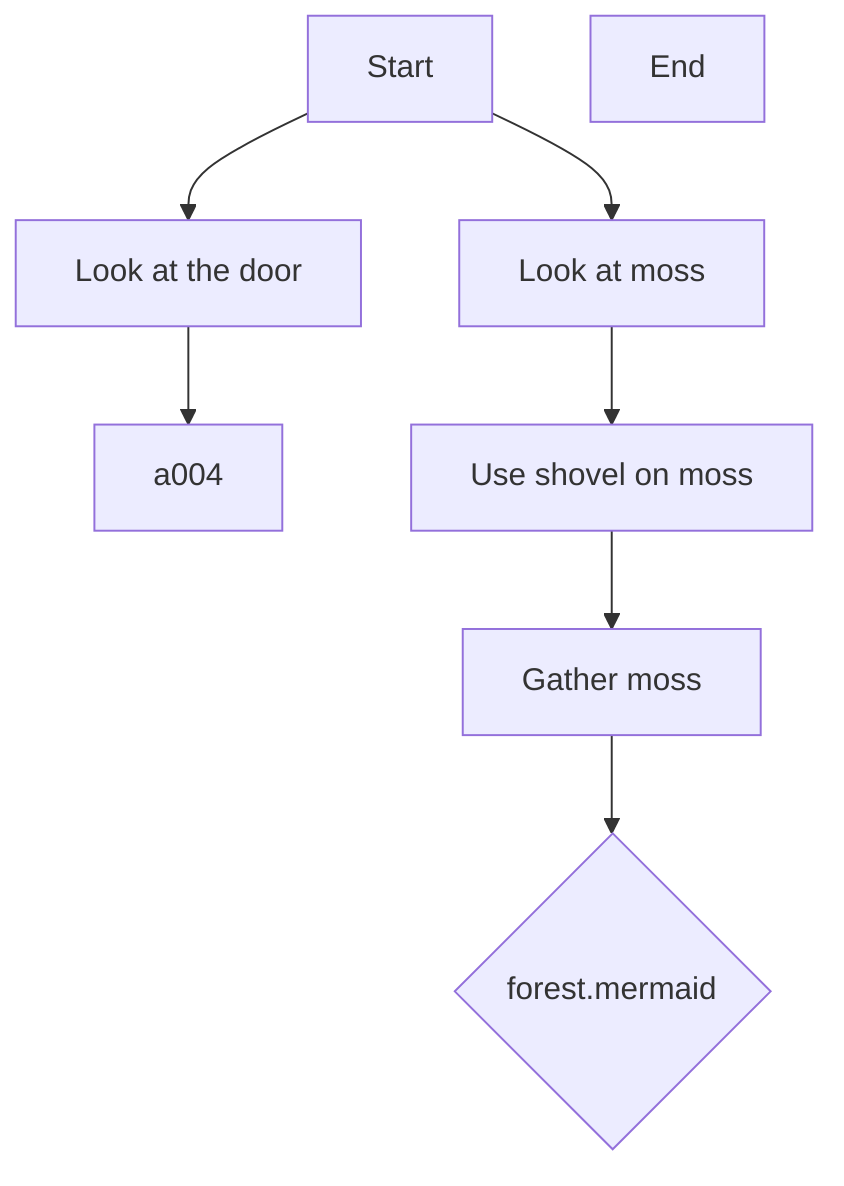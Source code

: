 graph TD
    Start --> a002
    Start --> a003

    a003[Look at the door] --> a004

    a002[Look at moss] --> a005
    a005[Use shovel on moss] --> a001
    a001[Gather moss] --> forest.mermaid{forest.mermaid}

    End
